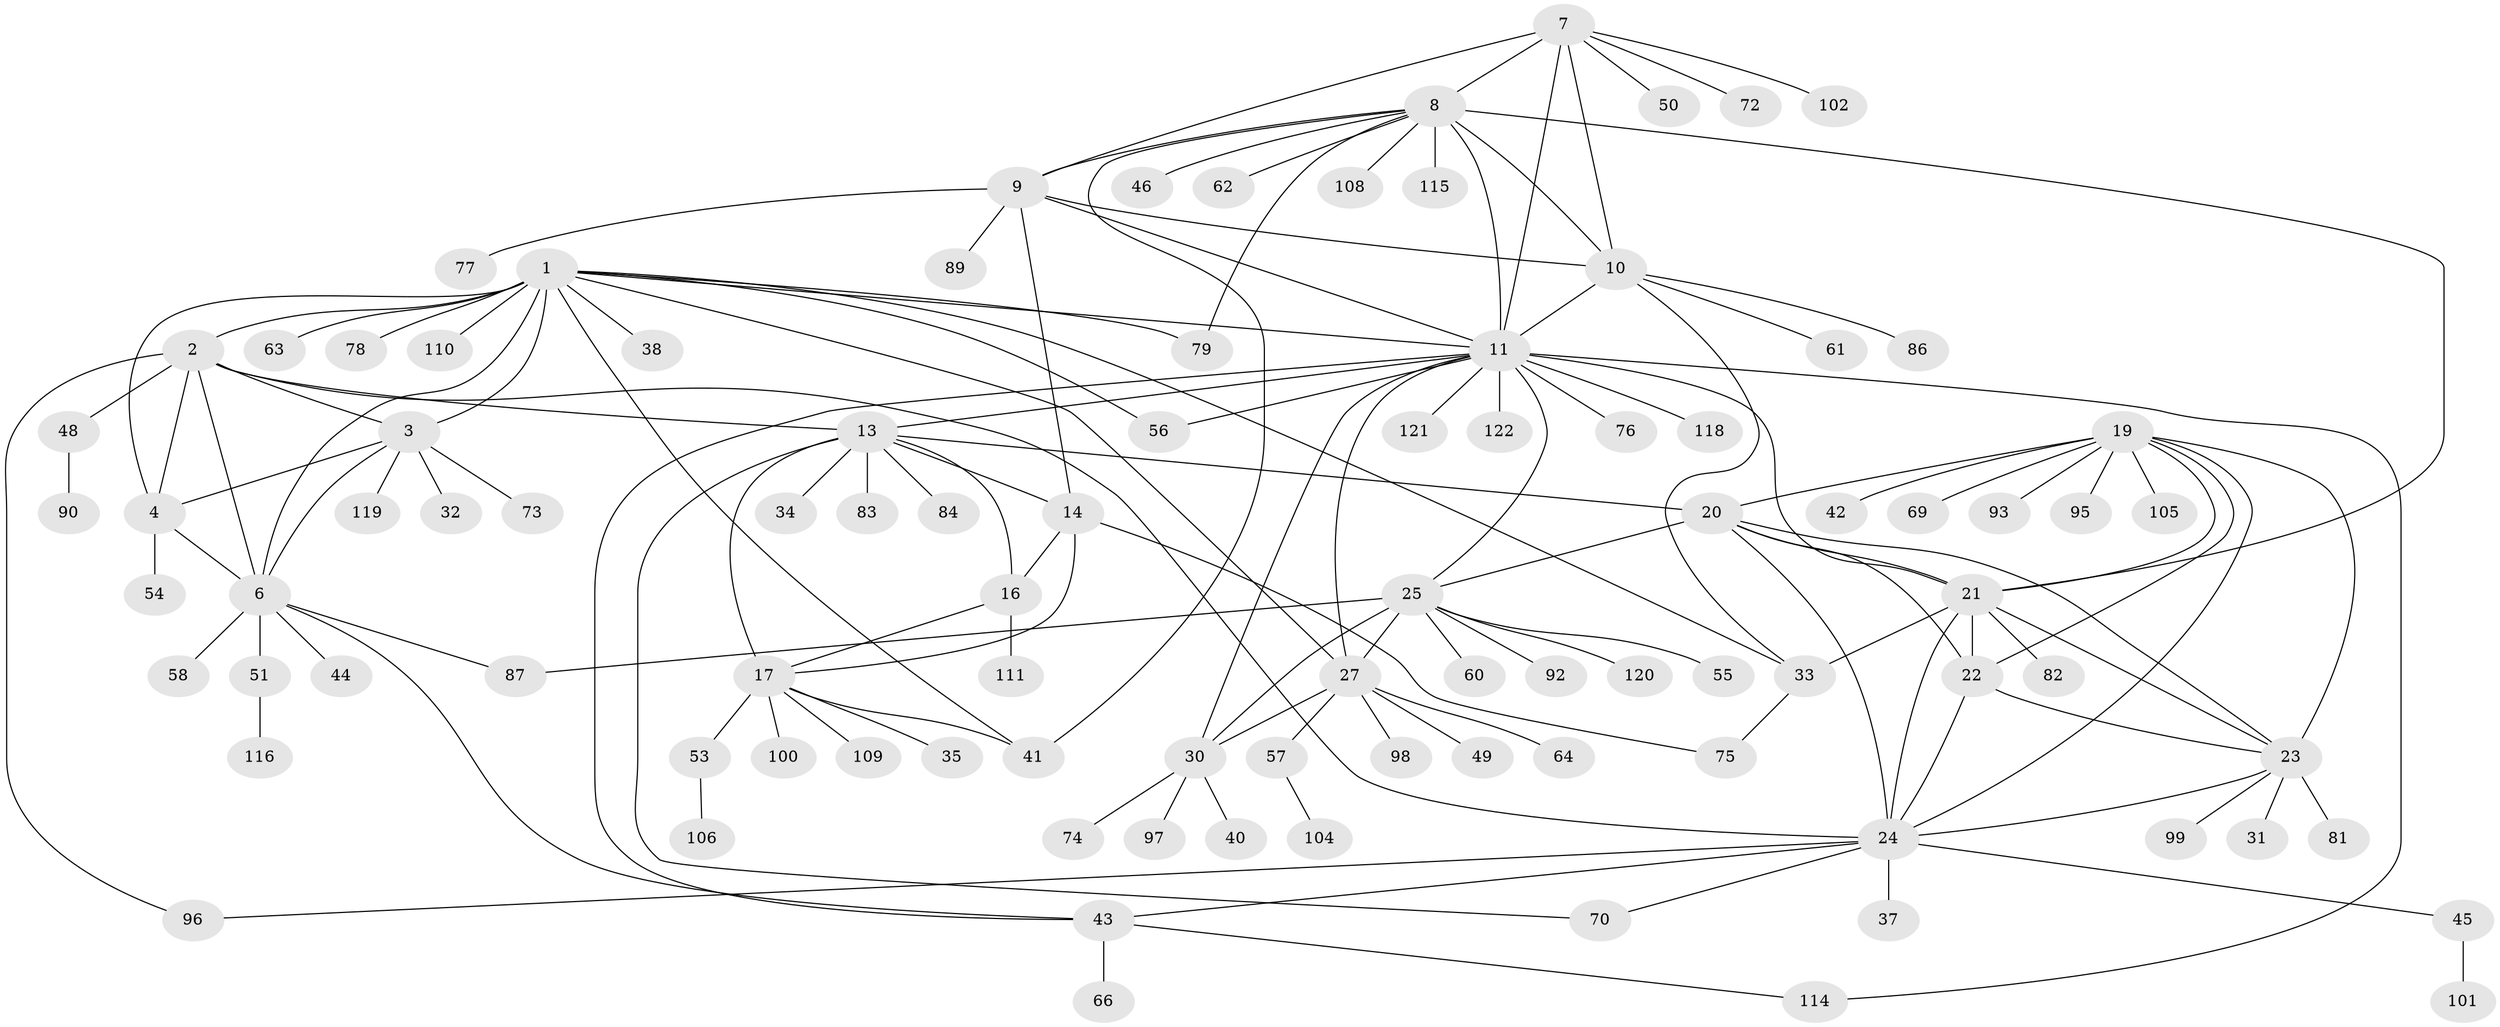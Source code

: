 // Generated by graph-tools (version 1.1) at 2025/24/03/03/25 07:24:10]
// undirected, 96 vertices, 143 edges
graph export_dot {
graph [start="1"]
  node [color=gray90,style=filled];
  1 [super="+5"];
  2;
  3 [super="+65"];
  4 [super="+103"];
  6 [super="+47"];
  7 [super="+85"];
  8 [super="+12"];
  9 [super="+107"];
  10;
  11 [super="+26"];
  13 [super="+15"];
  14;
  16 [super="+80"];
  17 [super="+18"];
  19 [super="+39"];
  20;
  21 [super="+59"];
  22;
  23 [super="+36"];
  24 [super="+52"];
  25 [super="+28"];
  27 [super="+29"];
  30 [super="+68"];
  31;
  32;
  33 [super="+67"];
  34;
  35 [super="+123"];
  37;
  38;
  40;
  41 [super="+91"];
  42;
  43 [super="+94"];
  44;
  45;
  46;
  48 [super="+88"];
  49;
  50;
  51;
  53;
  54;
  55;
  56 [super="+71"];
  57;
  58;
  60;
  61;
  62;
  63;
  64;
  66;
  69;
  70;
  72;
  73;
  74;
  75;
  76 [super="+113"];
  77;
  78;
  79;
  81;
  82;
  83;
  84;
  86;
  87;
  89;
  90;
  92;
  93;
  95;
  96;
  97;
  98;
  99 [super="+112"];
  100;
  101;
  102;
  104;
  105;
  106;
  108 [super="+117"];
  109;
  110;
  111;
  114;
  115;
  116;
  118;
  119;
  120;
  121;
  122;
  1 -- 2 [weight=2];
  1 -- 3 [weight=2];
  1 -- 4 [weight=2];
  1 -- 6 [weight=2];
  1 -- 11;
  1 -- 79;
  1 -- 33;
  1 -- 38;
  1 -- 41;
  1 -- 78;
  1 -- 110;
  1 -- 56;
  1 -- 27;
  1 -- 63;
  2 -- 3;
  2 -- 4;
  2 -- 6;
  2 -- 24;
  2 -- 48;
  2 -- 96;
  2 -- 13;
  3 -- 4;
  3 -- 6;
  3 -- 32;
  3 -- 73;
  3 -- 119;
  4 -- 6;
  4 -- 54;
  6 -- 44;
  6 -- 51;
  6 -- 58;
  6 -- 87;
  6 -- 43;
  7 -- 8 [weight=2];
  7 -- 9;
  7 -- 10;
  7 -- 11;
  7 -- 50;
  7 -- 72;
  7 -- 102;
  8 -- 9 [weight=2];
  8 -- 10 [weight=2];
  8 -- 11 [weight=2];
  8 -- 108;
  8 -- 115;
  8 -- 41;
  8 -- 46;
  8 -- 79;
  8 -- 21;
  8 -- 62;
  9 -- 10;
  9 -- 11;
  9 -- 14;
  9 -- 77;
  9 -- 89;
  10 -- 11;
  10 -- 33;
  10 -- 61;
  10 -- 86;
  11 -- 76;
  11 -- 118;
  11 -- 122;
  11 -- 21;
  11 -- 121;
  11 -- 43;
  11 -- 114;
  11 -- 56;
  11 -- 25 [weight=2];
  11 -- 27 [weight=2];
  11 -- 30;
  11 -- 13;
  13 -- 14 [weight=2];
  13 -- 16 [weight=2];
  13 -- 17 [weight=4];
  13 -- 20;
  13 -- 34;
  13 -- 70;
  13 -- 83;
  13 -- 84;
  14 -- 16;
  14 -- 17 [weight=2];
  14 -- 75;
  16 -- 17 [weight=2];
  16 -- 111;
  17 -- 35;
  17 -- 100;
  17 -- 109;
  17 -- 53;
  17 -- 41;
  19 -- 20;
  19 -- 21;
  19 -- 22;
  19 -- 23;
  19 -- 24;
  19 -- 42;
  19 -- 69;
  19 -- 93;
  19 -- 95;
  19 -- 105;
  20 -- 21;
  20 -- 22;
  20 -- 23;
  20 -- 24;
  20 -- 25;
  21 -- 22;
  21 -- 23;
  21 -- 24;
  21 -- 33;
  21 -- 82;
  22 -- 23;
  22 -- 24;
  23 -- 24;
  23 -- 31;
  23 -- 81;
  23 -- 99;
  24 -- 37;
  24 -- 43;
  24 -- 45;
  24 -- 70;
  24 -- 96;
  25 -- 27 [weight=4];
  25 -- 30 [weight=2];
  25 -- 92;
  25 -- 87;
  25 -- 55;
  25 -- 120;
  25 -- 60;
  27 -- 30 [weight=2];
  27 -- 64;
  27 -- 98;
  27 -- 49;
  27 -- 57;
  30 -- 40;
  30 -- 97;
  30 -- 74;
  33 -- 75;
  43 -- 66;
  43 -- 114;
  45 -- 101;
  48 -- 90;
  51 -- 116;
  53 -- 106;
  57 -- 104;
}
